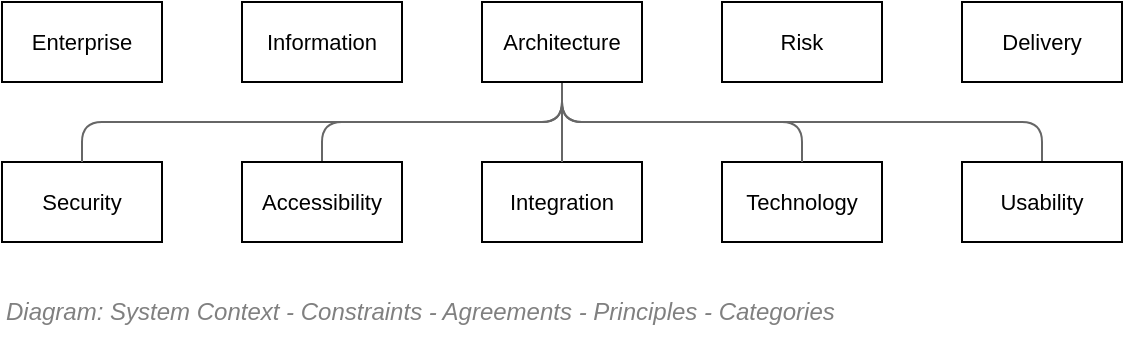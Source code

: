 <mxfile compressed="false" version="17.5.0" type="google">
  <diagram id="L3lJipPcEUNtGVVh9hjP" name="Agreements/Principles/Categories">
    <mxGraphModel grid="1" page="1" gridSize="10" guides="1" tooltips="1" connect="1" arrows="1" fold="1" pageScale="1" pageWidth="827" pageHeight="1169" math="0" shadow="0">
      <root>
        <mxCell id="ywRExsjG84Ru5Ja8rlE9-0" />
        <mxCell id="eMEh0mS3tXG04RpdwaX1-3" value="Diagram" style="" parent="ywRExsjG84Ru5Ja8rlE9-0" />
        <mxCell id="0VUtr1JfN3488HUorTQe-3" value="Enterprise" style="rounded=0;whiteSpace=wrap;html=1;comic=0;strokeColor=#000000;fillColor=none;fontSize=11;align=center;fontColor=#000000;recursiveResize=0;container=1;collapsible=0;arcSize=12;" vertex="1" parent="eMEh0mS3tXG04RpdwaX1-3">
          <mxGeometry x="120.0" y="200" width="80" height="40" as="geometry" />
        </mxCell>
        <mxCell id="0VUtr1JfN3488HUorTQe-4" value="Information" style="rounded=0;whiteSpace=wrap;html=1;comic=0;strokeColor=#000000;fillColor=none;fontSize=11;align=center;fontColor=#000000;recursiveResize=0;container=1;collapsible=0;arcSize=12;" vertex="1" parent="eMEh0mS3tXG04RpdwaX1-3">
          <mxGeometry x="240.0" y="200" width="80" height="40" as="geometry" />
        </mxCell>
        <mxCell id="0VUtr1JfN3488HUorTQe-5" value="Security" style="rounded=0;whiteSpace=wrap;html=1;comic=0;strokeColor=#000000;fillColor=none;fontSize=11;align=center;fontColor=#000000;recursiveResize=0;container=1;collapsible=0;arcSize=12;" vertex="1" parent="eMEh0mS3tXG04RpdwaX1-3">
          <mxGeometry x="120.0" y="280" width="80" height="40" as="geometry" />
        </mxCell>
        <mxCell id="0VUtr1JfN3488HUorTQe-6" value="Technology" style="rounded=0;whiteSpace=wrap;html=1;comic=0;strokeColor=#000000;fillColor=none;fontSize=11;align=center;fontColor=#000000;recursiveResize=0;container=1;collapsible=0;arcSize=12;" vertex="1" parent="eMEh0mS3tXG04RpdwaX1-3">
          <mxGeometry x="480.0" y="280" width="80" height="40" as="geometry" />
        </mxCell>
        <mxCell id="0VUtr1JfN3488HUorTQe-8" value="Integration" style="rounded=0;whiteSpace=wrap;html=1;comic=0;strokeColor=#000000;fillColor=none;fontSize=11;align=center;fontColor=#000000;recursiveResize=0;container=1;collapsible=0;arcSize=12;" vertex="1" parent="eMEh0mS3tXG04RpdwaX1-3">
          <mxGeometry x="360.0" y="280" width="80" height="40" as="geometry" />
        </mxCell>
        <mxCell id="0VUtr1JfN3488HUorTQe-15" style="edgeStyle=orthogonalEdgeStyle;rounded=1;orthogonalLoop=1;jettySize=auto;html=1;entryX=0.5;entryY=0;entryDx=0;entryDy=0;startArrow=none;startFill=0;endArrow=none;endFill=0;strokeColor=#666666;fontSize=12;fontColor=#808080;" edge="1" parent="eMEh0mS3tXG04RpdwaX1-3" source="0VUtr1JfN3488HUorTQe-9" target="0VUtr1JfN3488HUorTQe-5">
          <mxGeometry relative="1" as="geometry">
            <Array as="points">
              <mxPoint x="400" y="260" />
              <mxPoint x="160" y="260" />
            </Array>
          </mxGeometry>
        </mxCell>
        <mxCell id="0VUtr1JfN3488HUorTQe-16" style="edgeStyle=orthogonalEdgeStyle;rounded=1;orthogonalLoop=1;jettySize=auto;html=1;entryX=0.5;entryY=0;entryDx=0;entryDy=0;startArrow=none;startFill=0;endArrow=none;endFill=0;strokeColor=#666666;fontSize=12;fontColor=#808080;" edge="1" parent="eMEh0mS3tXG04RpdwaX1-3" source="0VUtr1JfN3488HUorTQe-9" target="0VUtr1JfN3488HUorTQe-6">
          <mxGeometry relative="1" as="geometry">
            <Array as="points">
              <mxPoint x="400" y="260" />
              <mxPoint x="520" y="260" />
            </Array>
          </mxGeometry>
        </mxCell>
        <mxCell id="0VUtr1JfN3488HUorTQe-17" style="edgeStyle=orthogonalEdgeStyle;rounded=1;orthogonalLoop=1;jettySize=auto;html=1;entryX=0.5;entryY=0;entryDx=0;entryDy=0;startArrow=none;startFill=0;endArrow=none;endFill=0;strokeColor=#666666;fontSize=12;fontColor=#808080;" edge="1" parent="eMEh0mS3tXG04RpdwaX1-3" source="0VUtr1JfN3488HUorTQe-9" target="0VUtr1JfN3488HUorTQe-8">
          <mxGeometry relative="1" as="geometry" />
        </mxCell>
        <mxCell id="0VUtr1JfN3488HUorTQe-18" style="edgeStyle=orthogonalEdgeStyle;rounded=1;orthogonalLoop=1;jettySize=auto;html=1;entryX=0.5;entryY=0;entryDx=0;entryDy=0;startArrow=none;startFill=0;endArrow=none;endFill=0;strokeColor=#666666;fontSize=12;fontColor=#808080;" edge="1" parent="eMEh0mS3tXG04RpdwaX1-3" source="0VUtr1JfN3488HUorTQe-9" target="0VUtr1JfN3488HUorTQe-11">
          <mxGeometry relative="1" as="geometry">
            <Array as="points">
              <mxPoint x="400" y="260" />
              <mxPoint x="640" y="260" />
            </Array>
          </mxGeometry>
        </mxCell>
        <mxCell id="0VUtr1JfN3488HUorTQe-19" style="edgeStyle=orthogonalEdgeStyle;rounded=1;orthogonalLoop=1;jettySize=auto;html=1;startArrow=none;startFill=0;endArrow=none;endFill=0;strokeColor=#666666;fontSize=12;fontColor=#808080;entryX=0.5;entryY=0;entryDx=0;entryDy=0;" edge="1" parent="eMEh0mS3tXG04RpdwaX1-3" source="0VUtr1JfN3488HUorTQe-9" target="0VUtr1JfN3488HUorTQe-14">
          <mxGeometry relative="1" as="geometry">
            <Array as="points">
              <mxPoint x="400" y="260" />
              <mxPoint x="280" y="260" />
            </Array>
          </mxGeometry>
        </mxCell>
        <mxCell id="0VUtr1JfN3488HUorTQe-9" value="Architecture" style="rounded=0;whiteSpace=wrap;html=1;comic=0;strokeColor=#000000;fillColor=none;fontSize=11;align=center;fontColor=#000000;recursiveResize=0;container=1;collapsible=0;arcSize=12;" vertex="1" parent="eMEh0mS3tXG04RpdwaX1-3">
          <mxGeometry x="360.0" y="200" width="80" height="40" as="geometry" />
        </mxCell>
        <mxCell id="0VUtr1JfN3488HUorTQe-11" value="Usability" style="rounded=0;whiteSpace=wrap;html=1;comic=0;strokeColor=#000000;fillColor=none;fontSize=11;align=center;fontColor=#000000;recursiveResize=0;container=1;collapsible=0;arcSize=12;" vertex="1" parent="eMEh0mS3tXG04RpdwaX1-3">
          <mxGeometry x="600.0" y="280" width="80" height="40" as="geometry" />
        </mxCell>
        <mxCell id="0VUtr1JfN3488HUorTQe-13" value="Delivery" style="rounded=0;whiteSpace=wrap;html=1;comic=0;strokeColor=#000000;fillColor=none;fontSize=11;align=center;fontColor=#000000;recursiveResize=0;container=1;collapsible=0;arcSize=12;" vertex="1" parent="eMEh0mS3tXG04RpdwaX1-3">
          <mxGeometry x="600.0" y="200" width="80" height="40" as="geometry" />
        </mxCell>
        <mxCell id="0VUtr1JfN3488HUorTQe-14" value="Accessibility" style="rounded=0;whiteSpace=wrap;html=1;comic=0;strokeColor=#000000;fillColor=none;fontSize=11;align=center;fontColor=#000000;recursiveResize=0;container=1;collapsible=0;arcSize=12;" vertex="1" parent="eMEh0mS3tXG04RpdwaX1-3">
          <mxGeometry x="240.0" y="280" width="80" height="40" as="geometry" />
        </mxCell>
        <mxCell id="RRgW2A3pC9T4CHnNuHNT-1" value="Risk" style="rounded=0;whiteSpace=wrap;html=1;comic=0;strokeColor=#000000;fillColor=none;fontSize=11;align=center;fontColor=#000000;recursiveResize=0;container=1;collapsible=0;arcSize=12;" vertex="1" parent="eMEh0mS3tXG04RpdwaX1-3">
          <mxGeometry x="480.0" y="200" width="80" height="40" as="geometry" />
        </mxCell>
        <mxCell id="8WLEc2qEZpB5nz4jEDVl-0" value="Title/Diagram" parent="ywRExsjG84Ru5Ja8rlE9-0" />
        <mxCell id="8WLEc2qEZpB5nz4jEDVl-1" value="&lt;font style=&quot;font-size: 12px ; font-weight: normal&quot;&gt;&lt;i&gt;&lt;span&gt;Diagram: System Context -&amp;nbsp;&lt;/span&gt;Constraints - Agreements - Principles - Categories&lt;/i&gt;&lt;/font&gt;" style="text;strokeColor=none;fillColor=none;html=1;fontSize=12;fontStyle=1;verticalAlign=middle;align=left;shadow=0;glass=0;comic=0;opacity=30;fontColor=#808080;" vertex="1" parent="8WLEc2qEZpB5nz4jEDVl-0">
          <mxGeometry x="120" y="340" width="520" height="30" as="geometry" />
        </mxCell>
      </root>
    </mxGraphModel>
  </diagram>
</mxfile>
